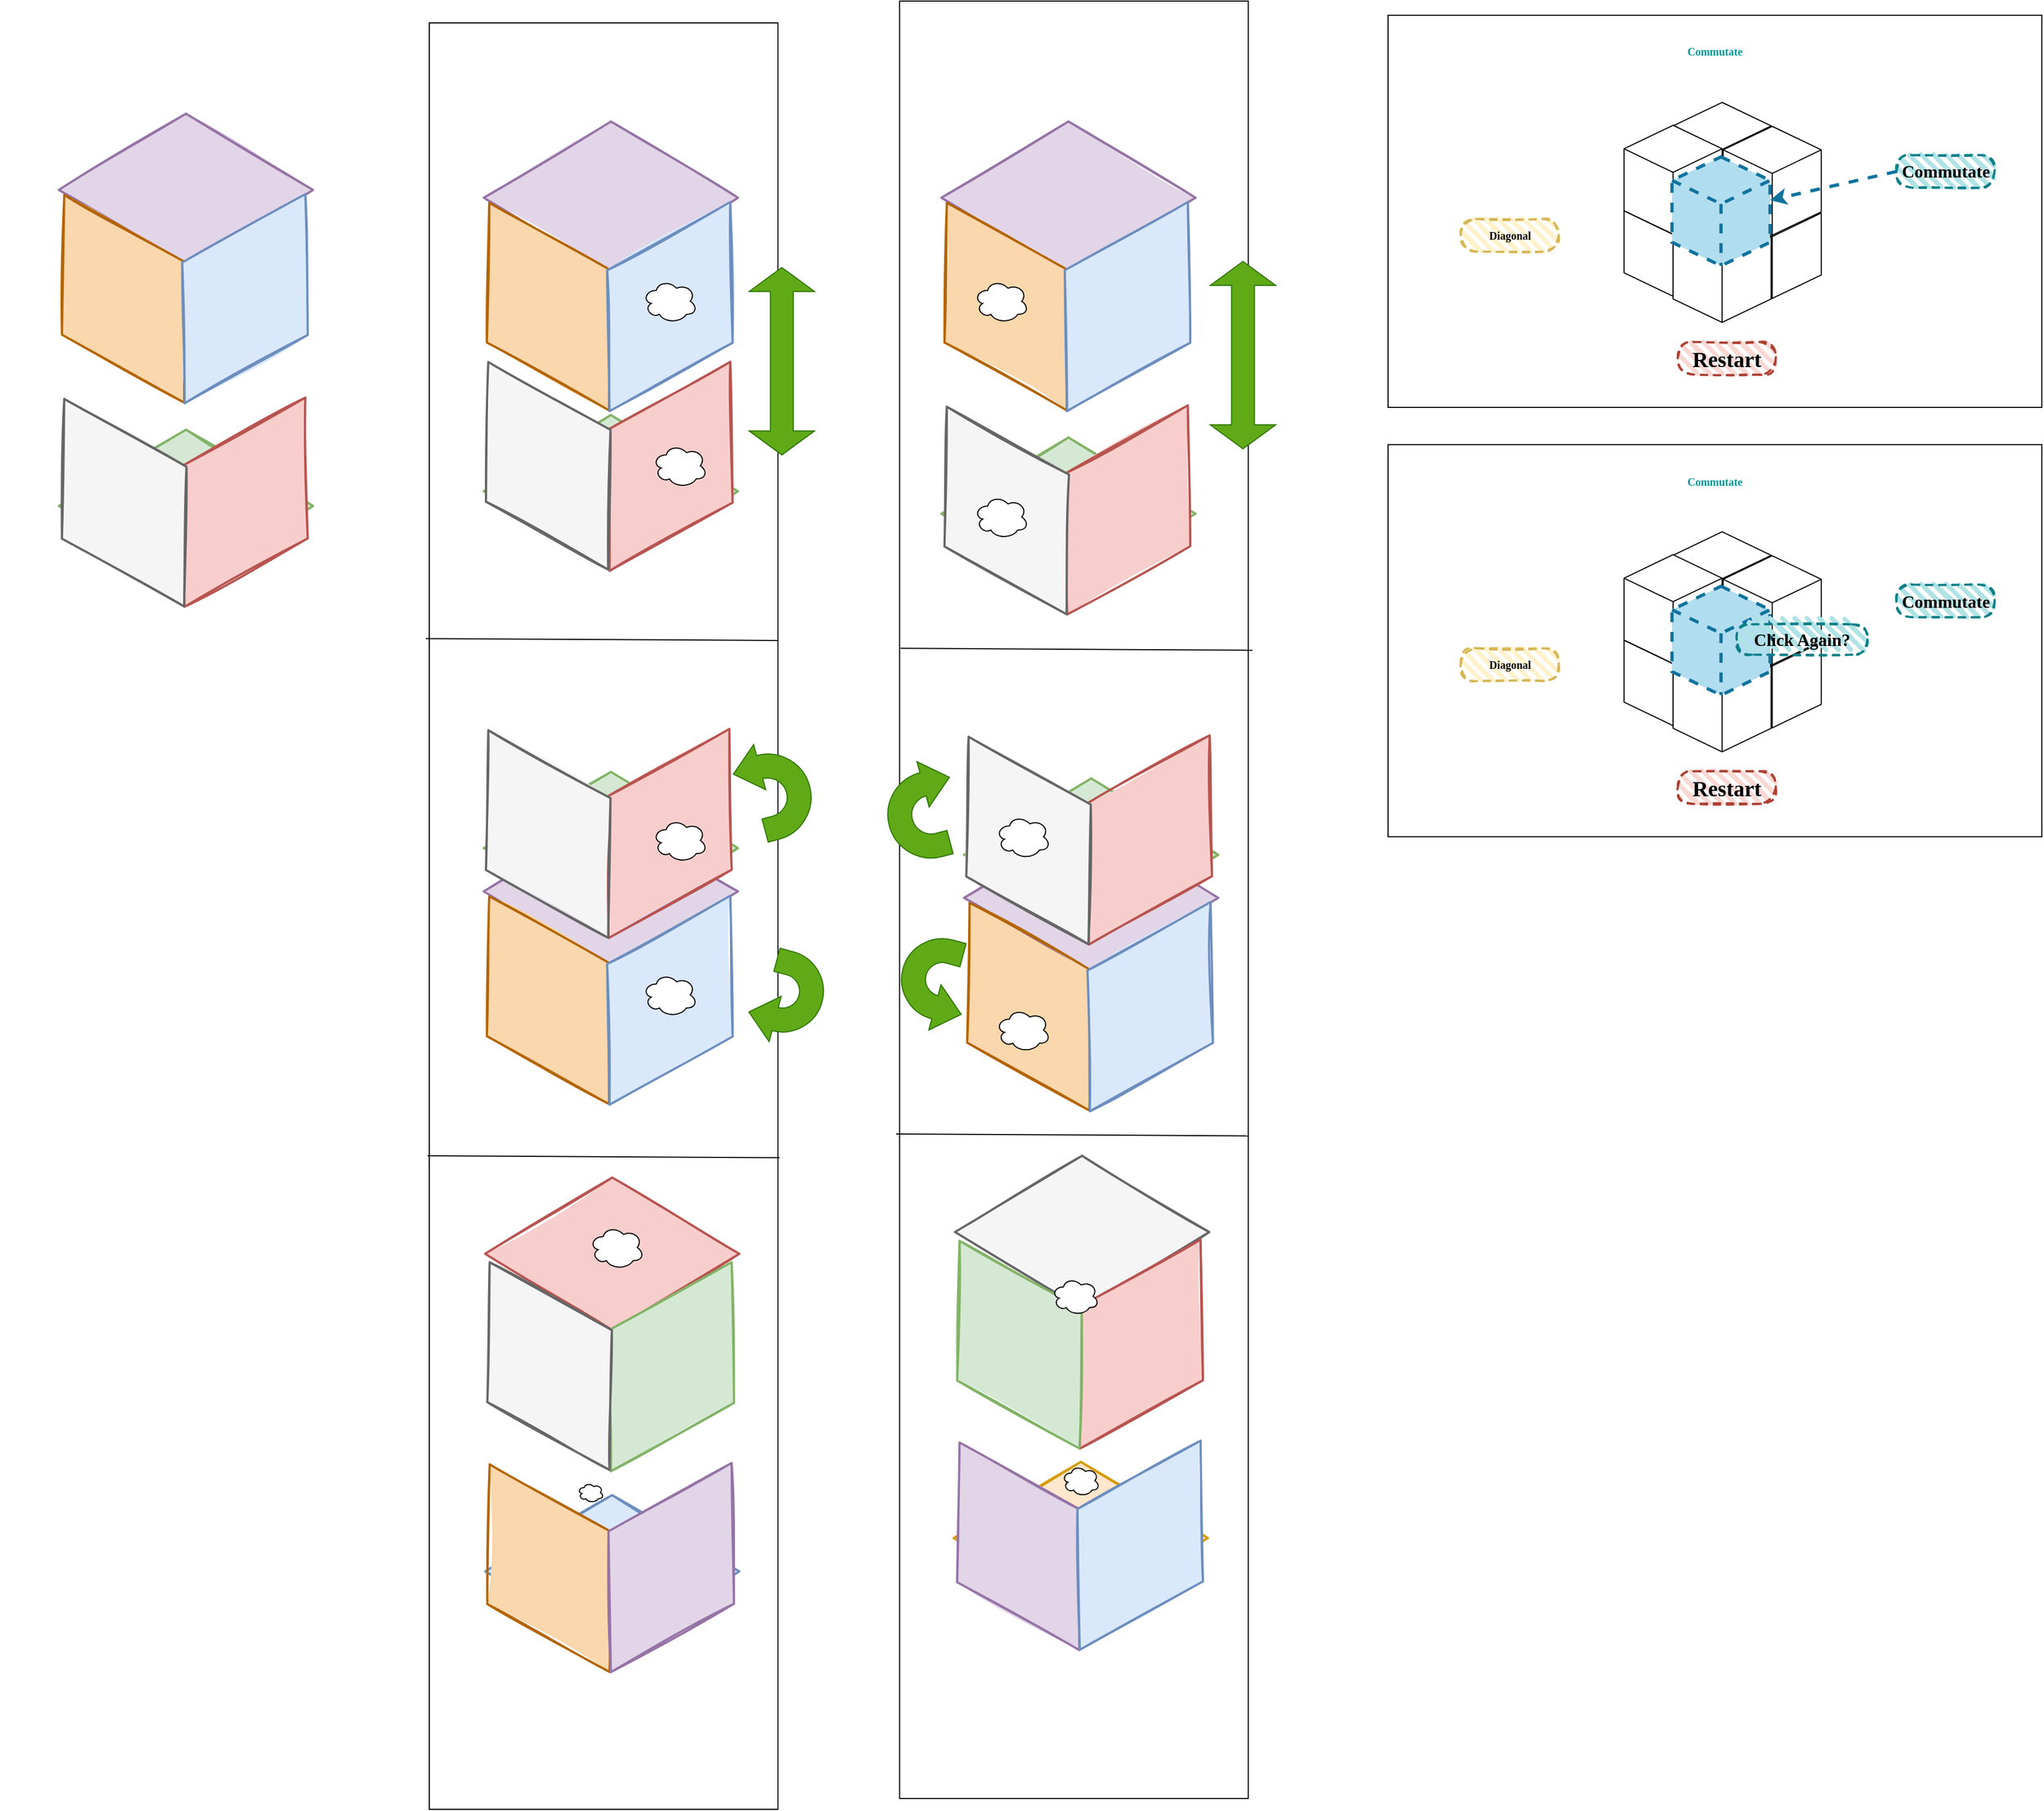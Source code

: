 <mxfile version="21.6.8" type="github">
  <diagram name="第 1 页" id="_g9lXYm47fpT5J8KI27-">
    <mxGraphModel dx="574" dy="1970" grid="1" gridSize="10" guides="1" tooltips="1" connect="1" arrows="1" fold="1" page="1" pageScale="1" pageWidth="827" pageHeight="1169" math="0" shadow="0">
      <root>
        <mxCell id="0" />
        <mxCell id="1" parent="0" />
        <mxCell id="emS_NjglVz8rNLvYVVVI-162" value="" style="rounded=0;whiteSpace=wrap;html=1;" vertex="1" parent="1">
          <mxGeometry x="2181.67" y="-90" width="320" height="1650" as="geometry" />
        </mxCell>
        <mxCell id="emS_NjglVz8rNLvYVVVI-142" value="" style="rounded=0;whiteSpace=wrap;html=1;" vertex="1" parent="1">
          <mxGeometry x="1750" y="-70" width="320" height="1640" as="geometry" />
        </mxCell>
        <mxCell id="emS_NjglVz8rNLvYVVVI-1" value="" style="rounded=0;whiteSpace=wrap;html=1;" vertex="1" parent="1">
          <mxGeometry x="2630.0" y="-77" width="600" height="360" as="geometry" />
        </mxCell>
        <mxCell id="emS_NjglVz8rNLvYVVVI-2" value="" style="html=1;whiteSpace=wrap;shape=isoCube2;backgroundOutline=1;isoAngle=15;" vertex="1" parent="1">
          <mxGeometry x="2846.57" y="81" width="90" height="100" as="geometry" />
        </mxCell>
        <mxCell id="emS_NjglVz8rNLvYVVVI-3" value="" style="html=1;whiteSpace=wrap;shape=isoCube2;backgroundOutline=1;isoAngle=15;" vertex="1" parent="1">
          <mxGeometry x="2937.57" y="83" width="90" height="100" as="geometry" />
        </mxCell>
        <mxCell id="emS_NjglVz8rNLvYVVVI-4" value="" style="html=1;whiteSpace=wrap;shape=isoCube2;backgroundOutline=1;isoAngle=15;" vertex="1" parent="1">
          <mxGeometry x="2891.57" y="105" width="90" height="100" as="geometry" />
        </mxCell>
        <mxCell id="emS_NjglVz8rNLvYVVVI-5" value="" style="html=1;whiteSpace=wrap;shape=isoCube2;backgroundOutline=1;isoAngle=15;" vertex="1" parent="1">
          <mxGeometry x="2891.57" y="3" width="90" height="100" as="geometry" />
        </mxCell>
        <mxCell id="emS_NjglVz8rNLvYVVVI-6" value="" style="html=1;whiteSpace=wrap;shape=isoCube2;backgroundOutline=1;isoAngle=15;" vertex="1" parent="1">
          <mxGeometry x="2846.57" y="24" width="90" height="100" as="geometry" />
        </mxCell>
        <mxCell id="emS_NjglVz8rNLvYVVVI-7" value="" style="html=1;whiteSpace=wrap;shape=isoCube2;backgroundOutline=1;isoAngle=15;" vertex="1" parent="1">
          <mxGeometry x="2937.57" y="25" width="90" height="100" as="geometry" />
        </mxCell>
        <mxCell id="emS_NjglVz8rNLvYVVVI-8" value="" style="html=1;whiteSpace=wrap;shape=isoCube2;backgroundOutline=1;isoAngle=15;strokeColor=#10739e;fillColor=#b1ddf0;strokeWidth=3;dashed=1;" vertex="1" parent="1">
          <mxGeometry x="2890.57" y="53" width="90" height="100" as="geometry" />
        </mxCell>
        <mxCell id="emS_NjglVz8rNLvYVVVI-9" value="&lt;font size=&quot;1&quot; face=&quot;Comic Sans MS&quot;&gt;&lt;b style=&quot;font-size: 16px;&quot;&gt;Commutate&lt;/b&gt;&lt;/font&gt;" style="html=1;whiteSpace=wrap;shape=label;backgroundOutline=1;isoAngle=15;rounded=1;strokeWidth=2;fillWeight=4;hachureGap=8;hachureAngle=45;fillColor=#b0e3e6;sketch=1;arcSize=50;strokeColor=#0e8088;dashed=1;" vertex="1" parent="1">
          <mxGeometry x="3096.57" y="51.44" width="90" height="30" as="geometry" />
        </mxCell>
        <mxCell id="emS_NjglVz8rNLvYVVVI-11" value="&lt;font color=&quot;#009999&quot; size=&quot;1&quot; face=&quot;Comic Sans MS&quot;&gt;&lt;b style=&quot;&quot;&gt;Commutate&lt;br&gt;&lt;/b&gt;&lt;/font&gt;" style="html=1;whiteSpace=wrap;shape=label;backgroundOutline=1;isoAngle=15;rounded=1;strokeWidth=2;fillWeight=4;hachureGap=8;hachureAngle=45;fillColor=none;sketch=1;arcSize=50;strokeColor=none;" vertex="1" parent="1">
          <mxGeometry x="2850" y="-58.56" width="160" height="30" as="geometry" />
        </mxCell>
        <mxCell id="emS_NjglVz8rNLvYVVVI-12" value="" style="endArrow=classic;html=1;rounded=1;exitX=0;exitY=0.5;exitDx=0;exitDy=0;strokeWidth=3;dashed=1;strokeColor=#10739E;" edge="1" parent="1" source="emS_NjglVz8rNLvYVVVI-9" target="emS_NjglVz8rNLvYVVVI-8">
          <mxGeometry width="50" height="50" relative="1" as="geometry">
            <mxPoint x="3066.57" y="224.44" as="sourcePoint" />
            <mxPoint x="3116.57" y="174.44" as="targetPoint" />
            <Array as="points" />
          </mxGeometry>
        </mxCell>
        <mxCell id="emS_NjglVz8rNLvYVVVI-28" value="&lt;font size=&quot;1&quot; style=&quot;&quot; face=&quot;Comic Sans MS&quot;&gt;&lt;b style=&quot;&quot;&gt;Diagonal&lt;/b&gt;&lt;/font&gt;" style="html=1;whiteSpace=wrap;shape=label;backgroundOutline=1;isoAngle=15;rounded=1;strokeWidth=2;fillWeight=4;hachureGap=8;hachureAngle=45;fillColor=#fff2cc;sketch=1;arcSize=50;strokeColor=#d6b656;dashed=1;" vertex="1" parent="1">
          <mxGeometry x="2696.57" y="110.0" width="90" height="30" as="geometry" />
        </mxCell>
        <mxCell id="emS_NjglVz8rNLvYVVVI-42" value="&lt;font face=&quot;Comic Sans MS&quot; style=&quot;font-size: 20px;&quot;&gt;&lt;b&gt;Restart&lt;/b&gt;&lt;/font&gt;" style="html=1;whiteSpace=wrap;shape=label;backgroundOutline=1;isoAngle=15;rounded=1;strokeWidth=2;fillWeight=4;hachureGap=8;hachureAngle=45;fillColor=#fad9d5;sketch=1;arcSize=50;strokeColor=#ae4132;dashed=1;" vertex="1" parent="1">
          <mxGeometry x="2895.81" y="222.88" width="90" height="30" as="geometry" />
        </mxCell>
        <mxCell id="emS_NjglVz8rNLvYVVVI-72" value="" style="html=1;whiteSpace=wrap;aspect=fixed;shape=rhombus;perimeter=rhombusPerimeter;strokeWidth=2;fillWeight=-1;hachureGap=8;fillStyle=solid;fillColor=#e1d5e7;sketch=1;strokeColor=#9673a6;" vertex="1" parent="1">
          <mxGeometry x="1410" y="13.39" width="233.33" height="140" as="geometry" />
        </mxCell>
        <mxCell id="emS_NjglVz8rNLvYVVVI-73" value="" style="html=1;whiteSpace=wrap;aspect=fixed;shape=rhombus;rotation=-120;fillColor=#fad7ac;strokeColor=#b46504;perimeter=rhombusPerimeter;strokeWidth=2;fillWeight=-1;hachureGap=8;fillStyle=solid;sketch=1;" vertex="1" parent="1">
          <mxGeometry x="1360" y="117.28" width="220" height="132" as="geometry" />
        </mxCell>
        <mxCell id="emS_NjglVz8rNLvYVVVI-74" value="" style="html=1;whiteSpace=wrap;aspect=fixed;shape=rhombus;rotation=120;fillColor=#dae8fc;strokeColor=#6c8ebf;perimeter=rhombusPerimeter;strokeWidth=2;fillWeight=-1;hachureGap=8;fillStyle=solid;sketch=1;" vertex="1" parent="1">
          <mxGeometry x="1470" y="116.78" width="221.67" height="133" as="geometry" />
        </mxCell>
        <mxCell id="emS_NjglVz8rNLvYVVVI-93" value="" style="html=1;whiteSpace=wrap;aspect=fixed;shape=rhombus;perimeter=rhombusPerimeter;strokeWidth=2;fillWeight=-1;hachureGap=8;fillStyle=solid;fillColor=#d5e8d4;sketch=1;strokeColor=#82b366;" vertex="1" parent="1">
          <mxGeometry x="1410" y="303.46" width="233.33" height="140" as="geometry" />
        </mxCell>
        <mxCell id="emS_NjglVz8rNLvYVVVI-81" value="" style="html=1;whiteSpace=wrap;aspect=fixed;shape=rhombus;rotation=120;fillColor=#f8cecc;strokeColor=#b85450;perimeter=rhombusPerimeter;strokeWidth=2;fillWeight=-1;hachureGap=8;fillStyle=solid;sketch=1;" vertex="1" parent="1">
          <mxGeometry x="1470" y="303.46" width="221.67" height="133" as="geometry" />
        </mxCell>
        <mxCell id="emS_NjglVz8rNLvYVVVI-80" value="" style="html=1;whiteSpace=wrap;aspect=fixed;shape=rhombus;rotation=-120;fillColor=#f5f5f5;strokeColor=#666666;perimeter=rhombusPerimeter;strokeWidth=2;fillWeight=-1;hachureGap=8;fillStyle=solid;sketch=1;fontColor=#333333;" vertex="1" parent="1">
          <mxGeometry x="1360" y="304.46" width="220" height="132" as="geometry" />
        </mxCell>
        <mxCell id="emS_NjglVz8rNLvYVVVI-98" value="" style="html=1;whiteSpace=wrap;aspect=fixed;shape=rhombus;perimeter=rhombusPerimeter;strokeWidth=2;fillWeight=-1;hachureGap=8;fillStyle=solid;fillColor=#e1d5e7;sketch=1;strokeColor=#9673a6;" vertex="1" parent="1">
          <mxGeometry x="1800" y="20.54" width="233.33" height="140" as="geometry" />
        </mxCell>
        <mxCell id="emS_NjglVz8rNLvYVVVI-99" value="" style="html=1;whiteSpace=wrap;aspect=fixed;shape=rhombus;rotation=-120;fillColor=#fad7ac;strokeColor=#b46504;perimeter=rhombusPerimeter;strokeWidth=2;fillWeight=-1;hachureGap=8;fillStyle=solid;sketch=1;" vertex="1" parent="1">
          <mxGeometry x="1750" y="124.43" width="220" height="132" as="geometry" />
        </mxCell>
        <mxCell id="emS_NjglVz8rNLvYVVVI-100" value="" style="html=1;whiteSpace=wrap;aspect=fixed;shape=rhombus;rotation=120;fillColor=#dae8fc;strokeColor=#6c8ebf;perimeter=rhombusPerimeter;strokeWidth=2;fillWeight=-1;hachureGap=8;fillStyle=solid;sketch=1;" vertex="1" parent="1">
          <mxGeometry x="1860" y="123.93" width="221.67" height="133" as="geometry" />
        </mxCell>
        <mxCell id="emS_NjglVz8rNLvYVVVI-101" value="" style="html=1;whiteSpace=wrap;aspect=fixed;shape=rhombus;perimeter=rhombusPerimeter;strokeWidth=2;fillWeight=-1;hachureGap=8;fillStyle=solid;fillColor=#d5e8d4;sketch=1;strokeColor=#82b366;" vertex="1" parent="1">
          <mxGeometry x="1800" y="290.0" width="233.33" height="140" as="geometry" />
        </mxCell>
        <mxCell id="emS_NjglVz8rNLvYVVVI-102" value="" style="html=1;whiteSpace=wrap;aspect=fixed;shape=rhombus;rotation=120;fillColor=#f8cecc;strokeColor=#b85450;perimeter=rhombusPerimeter;strokeWidth=2;fillWeight=-1;hachureGap=8;fillStyle=solid;sketch=1;" vertex="1" parent="1">
          <mxGeometry x="1860.01" y="270.58" width="221.67" height="133" as="geometry" />
        </mxCell>
        <mxCell id="emS_NjglVz8rNLvYVVVI-103" value="" style="html=1;whiteSpace=wrap;aspect=fixed;shape=rhombus;rotation=-120;fillColor=#f5f5f5;strokeColor=#666666;perimeter=rhombusPerimeter;strokeWidth=2;fillWeight=-1;hachureGap=8;fillStyle=solid;sketch=1;fontColor=#333333;" vertex="1" parent="1">
          <mxGeometry x="1749.17" y="270.58" width="220" height="132" as="geometry" />
        </mxCell>
        <mxCell id="emS_NjglVz8rNLvYVVVI-104" value="" style="ellipse;shape=cloud;whiteSpace=wrap;html=1;" vertex="1" parent="1">
          <mxGeometry x="1945.84" y="165.58" width="50" height="40" as="geometry" />
        </mxCell>
        <mxCell id="emS_NjglVz8rNLvYVVVI-105" value="" style="ellipse;shape=cloud;whiteSpace=wrap;html=1;" vertex="1" parent="1">
          <mxGeometry x="1955.01" y="316.58" width="50" height="40" as="geometry" />
        </mxCell>
        <mxCell id="emS_NjglVz8rNLvYVVVI-120" value="" style="html=1;whiteSpace=wrap;aspect=fixed;shape=rhombus;perimeter=rhombusPerimeter;strokeWidth=2;fillWeight=-1;hachureGap=8;fillStyle=solid;fillColor=#e1d5e7;sketch=1;strokeColor=#9673a6;" vertex="1" parent="1">
          <mxGeometry x="2220" y="20.54" width="233.33" height="140" as="geometry" />
        </mxCell>
        <mxCell id="emS_NjglVz8rNLvYVVVI-121" value="" style="html=1;whiteSpace=wrap;aspect=fixed;shape=rhombus;rotation=-120;fillColor=#fad7ac;strokeColor=#b46504;perimeter=rhombusPerimeter;strokeWidth=2;fillWeight=-1;hachureGap=8;fillStyle=solid;sketch=1;" vertex="1" parent="1">
          <mxGeometry x="2170" y="124.43" width="220" height="132" as="geometry" />
        </mxCell>
        <mxCell id="emS_NjglVz8rNLvYVVVI-122" value="" style="html=1;whiteSpace=wrap;aspect=fixed;shape=rhombus;rotation=120;fillColor=#dae8fc;strokeColor=#6c8ebf;perimeter=rhombusPerimeter;strokeWidth=2;fillWeight=-1;hachureGap=8;fillStyle=solid;sketch=1;" vertex="1" parent="1">
          <mxGeometry x="2280" y="123.93" width="221.67" height="133" as="geometry" />
        </mxCell>
        <mxCell id="emS_NjglVz8rNLvYVVVI-123" value="" style="html=1;whiteSpace=wrap;aspect=fixed;shape=rhombus;perimeter=rhombusPerimeter;strokeWidth=2;fillWeight=-1;hachureGap=8;fillStyle=solid;fillColor=#d5e8d4;sketch=1;strokeColor=#82b366;" vertex="1" parent="1">
          <mxGeometry x="2220" y="310.61" width="233.33" height="140" as="geometry" />
        </mxCell>
        <mxCell id="emS_NjglVz8rNLvYVVVI-124" value="" style="html=1;whiteSpace=wrap;aspect=fixed;shape=rhombus;rotation=120;fillColor=#f8cecc;strokeColor=#b85450;perimeter=rhombusPerimeter;strokeWidth=2;fillWeight=-1;hachureGap=8;fillStyle=solid;sketch=1;" vertex="1" parent="1">
          <mxGeometry x="2280" y="310.61" width="221.67" height="133" as="geometry" />
        </mxCell>
        <mxCell id="emS_NjglVz8rNLvYVVVI-125" value="" style="html=1;whiteSpace=wrap;aspect=fixed;shape=rhombus;rotation=-120;fillColor=#f5f5f5;strokeColor=#666666;perimeter=rhombusPerimeter;strokeWidth=2;fillWeight=-1;hachureGap=8;fillStyle=solid;sketch=1;fontColor=#333333;" vertex="1" parent="1">
          <mxGeometry x="2170" y="311.61" width="220" height="132" as="geometry" />
        </mxCell>
        <mxCell id="emS_NjglVz8rNLvYVVVI-126" value="" style="ellipse;shape=cloud;whiteSpace=wrap;html=1;" vertex="1" parent="1">
          <mxGeometry x="2250" y="165.58" width="50" height="40" as="geometry" />
        </mxCell>
        <mxCell id="emS_NjglVz8rNLvYVVVI-127" value="" style="ellipse;shape=cloud;whiteSpace=wrap;html=1;" vertex="1" parent="1">
          <mxGeometry x="2250" y="363.58" width="50" height="40" as="geometry" />
        </mxCell>
        <mxCell id="emS_NjglVz8rNLvYVVVI-134" value="" style="html=1;whiteSpace=wrap;aspect=fixed;shape=rhombus;perimeter=rhombusPerimeter;strokeWidth=2;fillWeight=-1;hachureGap=8;fillStyle=solid;fillColor=#e1d5e7;sketch=1;strokeColor=#9673a6;" vertex="1" parent="1">
          <mxGeometry x="1800" y="657.3" width="233.33" height="140" as="geometry" />
        </mxCell>
        <mxCell id="emS_NjglVz8rNLvYVVVI-135" value="" style="html=1;whiteSpace=wrap;aspect=fixed;shape=rhombus;rotation=-120;fillColor=#fad7ac;strokeColor=#b46504;perimeter=rhombusPerimeter;strokeWidth=2;fillWeight=-1;hachureGap=8;fillStyle=solid;sketch=1;" vertex="1" parent="1">
          <mxGeometry x="1750" y="761.19" width="220" height="132" as="geometry" />
        </mxCell>
        <mxCell id="emS_NjglVz8rNLvYVVVI-136" value="" style="html=1;whiteSpace=wrap;aspect=fixed;shape=rhombus;rotation=120;fillColor=#dae8fc;strokeColor=#6c8ebf;perimeter=rhombusPerimeter;strokeWidth=2;fillWeight=-1;hachureGap=8;fillStyle=solid;sketch=1;" vertex="1" parent="1">
          <mxGeometry x="1860" y="760.69" width="221.67" height="133" as="geometry" />
        </mxCell>
        <mxCell id="emS_NjglVz8rNLvYVVVI-137" value="" style="html=1;whiteSpace=wrap;aspect=fixed;shape=rhombus;perimeter=rhombusPerimeter;strokeWidth=2;fillWeight=-1;hachureGap=8;fillStyle=solid;fillColor=#d5e8d4;sketch=1;strokeColor=#82b366;" vertex="1" parent="1">
          <mxGeometry x="1800" y="617.66" width="233.33" height="140" as="geometry" />
        </mxCell>
        <mxCell id="emS_NjglVz8rNLvYVVVI-138" value="" style="html=1;whiteSpace=wrap;aspect=fixed;shape=rhombus;rotation=120;fillColor=#f8cecc;strokeColor=#b85450;perimeter=rhombusPerimeter;strokeWidth=2;fillWeight=-1;hachureGap=8;fillStyle=solid;sketch=1;" vertex="1" parent="1">
          <mxGeometry x="1859.17" y="607.62" width="221.67" height="133" as="geometry" />
        </mxCell>
        <mxCell id="emS_NjglVz8rNLvYVVVI-139" value="" style="html=1;whiteSpace=wrap;aspect=fixed;shape=rhombus;rotation=-120;fillColor=#f5f5f5;strokeColor=#666666;perimeter=rhombusPerimeter;strokeWidth=2;fillWeight=-1;hachureGap=8;fillStyle=solid;sketch=1;fontColor=#333333;" vertex="1" parent="1">
          <mxGeometry x="1749.17" y="608.62" width="220" height="132" as="geometry" />
        </mxCell>
        <mxCell id="emS_NjglVz8rNLvYVVVI-140" value="" style="ellipse;shape=cloud;whiteSpace=wrap;html=1;" vertex="1" parent="1">
          <mxGeometry x="1945.84" y="802.34" width="50" height="40" as="geometry" />
        </mxCell>
        <mxCell id="emS_NjglVz8rNLvYVVVI-141" value="" style="ellipse;shape=cloud;whiteSpace=wrap;html=1;" vertex="1" parent="1">
          <mxGeometry x="1955.01" y="660.59" width="50" height="40" as="geometry" />
        </mxCell>
        <mxCell id="emS_NjglVz8rNLvYVVVI-147" value="" style="html=1;whiteSpace=wrap;aspect=fixed;shape=rhombus;perimeter=rhombusPerimeter;strokeWidth=2;fillWeight=-1;hachureGap=8;fillStyle=solid;fillColor=#dae8fc;sketch=1;strokeColor=#6c8ebf;" vertex="1" parent="1">
          <mxGeometry x="1801.24" y="1281.55" width="233.33" height="140" as="geometry" />
        </mxCell>
        <mxCell id="emS_NjglVz8rNLvYVVVI-148" value="" style="html=1;whiteSpace=wrap;aspect=fixed;shape=rhombus;rotation=-120;fillColor=#fad7ac;strokeColor=#b46504;perimeter=rhombusPerimeter;strokeWidth=2;fillWeight=-1;hachureGap=8;fillStyle=solid;sketch=1;" vertex="1" parent="1">
          <mxGeometry x="1750.41" y="1282.55" width="220" height="132" as="geometry" />
        </mxCell>
        <mxCell id="emS_NjglVz8rNLvYVVVI-149" value="" style="html=1;whiteSpace=wrap;aspect=fixed;shape=rhombus;rotation=120;fillColor=#e1d5e7;strokeColor=#9673a6;perimeter=rhombusPerimeter;strokeWidth=2;fillWeight=-1;hachureGap=8;fillStyle=solid;sketch=1;" vertex="1" parent="1">
          <mxGeometry x="1861.24" y="1281.55" width="221.67" height="133" as="geometry" />
        </mxCell>
        <mxCell id="emS_NjglVz8rNLvYVVVI-150" value="" style="html=1;whiteSpace=wrap;aspect=fixed;shape=rhombus;perimeter=rhombusPerimeter;strokeWidth=2;fillWeight=-1;hachureGap=8;fillStyle=solid;fillColor=#f8cecc;sketch=1;strokeColor=#b85450;" vertex="1" parent="1">
          <mxGeometry x="1801.24" y="990" width="233.33" height="140" as="geometry" />
        </mxCell>
        <mxCell id="emS_NjglVz8rNLvYVVVI-151" value="" style="html=1;whiteSpace=wrap;aspect=fixed;shape=rhombus;rotation=120;fillColor=#d5e8d4;strokeColor=#82b366;perimeter=rhombusPerimeter;strokeWidth=2;fillWeight=-1;hachureGap=8;fillStyle=solid;sketch=1;" vertex="1" parent="1">
          <mxGeometry x="1861.24" y="1097.09" width="221.67" height="133" as="geometry" />
        </mxCell>
        <mxCell id="emS_NjglVz8rNLvYVVVI-152" value="" style="html=1;whiteSpace=wrap;aspect=fixed;shape=rhombus;rotation=-120;fillColor=#f5f5f5;strokeColor=#666666;perimeter=rhombusPerimeter;strokeWidth=2;fillWeight=-1;hachureGap=8;fillStyle=solid;sketch=1;fontColor=#333333;" vertex="1" parent="1">
          <mxGeometry x="1750.41" y="1097.09" width="220" height="132" as="geometry" />
        </mxCell>
        <mxCell id="emS_NjglVz8rNLvYVVVI-153" value="" style="ellipse;shape=cloud;whiteSpace=wrap;html=1;" vertex="1" parent="1">
          <mxGeometry x="1886.24" y="1270" width="23.76" height="18.45" as="geometry" />
        </mxCell>
        <mxCell id="emS_NjglVz8rNLvYVVVI-154" value="" style="ellipse;shape=cloud;whiteSpace=wrap;html=1;" vertex="1" parent="1">
          <mxGeometry x="1897.08" y="1034.21" width="50" height="40" as="geometry" />
        </mxCell>
        <mxCell id="emS_NjglVz8rNLvYVVVI-156" value="" style="html=1;shadow=0;dashed=0;align=center;verticalAlign=middle;shape=mxgraph.arrows2.uTurnArrow;dy=11;arrowHead=43;dx2=25;rotation=-165;fillColor=#60a917;fontColor=#ffffff;strokeColor=#2D7600;" vertex="1" parent="1">
          <mxGeometry x="2060" y="784.47" width="50" height="85.44" as="geometry" />
        </mxCell>
        <mxCell id="emS_NjglVz8rNLvYVVVI-157" value="" style="html=1;shadow=0;dashed=0;align=center;verticalAlign=middle;shape=mxgraph.arrows2.uTurnArrow;dy=11;arrowHead=43;dx2=25;rotation=-15;flipH=1;fillColor=#60a917;fontColor=#ffffff;strokeColor=#2D7600;" vertex="1" parent="1">
          <mxGeometry x="2048.59" y="587.12" width="50" height="90.04" as="geometry" />
        </mxCell>
        <mxCell id="emS_NjglVz8rNLvYVVVI-161" value="" style="html=1;shadow=0;dashed=0;align=center;verticalAlign=middle;shape=mxgraph.arrows2.twoWayArrow;dy=0.65;dx=22;rotation=-90;fillColor=#60a917;fontColor=#ffffff;strokeColor=#2D7600;" vertex="1" parent="1">
          <mxGeometry x="1987.59" y="210.58" width="172" height="60" as="geometry" />
        </mxCell>
        <mxCell id="emS_NjglVz8rNLvYVVVI-163" value="" style="html=1;whiteSpace=wrap;aspect=fixed;shape=rhombus;perimeter=rhombusPerimeter;strokeWidth=2;fillWeight=-1;hachureGap=8;fillStyle=solid;fillColor=#e1d5e7;sketch=1;strokeColor=#9673a6;" vertex="1" parent="1">
          <mxGeometry x="2240.83" y="663.28" width="233.33" height="140" as="geometry" />
        </mxCell>
        <mxCell id="emS_NjglVz8rNLvYVVVI-164" value="" style="html=1;whiteSpace=wrap;aspect=fixed;shape=rhombus;rotation=-120;fillColor=#fad7ac;strokeColor=#b46504;perimeter=rhombusPerimeter;strokeWidth=2;fillWeight=-1;hachureGap=8;fillStyle=solid;sketch=1;" vertex="1" parent="1">
          <mxGeometry x="2190.83" y="767.17" width="220" height="132" as="geometry" />
        </mxCell>
        <mxCell id="emS_NjglVz8rNLvYVVVI-165" value="" style="html=1;whiteSpace=wrap;aspect=fixed;shape=rhombus;rotation=120;fillColor=#dae8fc;strokeColor=#6c8ebf;perimeter=rhombusPerimeter;strokeWidth=2;fillWeight=-1;hachureGap=8;fillStyle=solid;sketch=1;" vertex="1" parent="1">
          <mxGeometry x="2300.83" y="766.67" width="221.67" height="133" as="geometry" />
        </mxCell>
        <mxCell id="emS_NjglVz8rNLvYVVVI-166" value="" style="html=1;whiteSpace=wrap;aspect=fixed;shape=rhombus;perimeter=rhombusPerimeter;strokeWidth=2;fillWeight=-1;hachureGap=8;fillStyle=solid;fillColor=#d5e8d4;sketch=1;strokeColor=#82b366;" vertex="1" parent="1">
          <mxGeometry x="2240.83" y="623.64" width="233.33" height="140" as="geometry" />
        </mxCell>
        <mxCell id="emS_NjglVz8rNLvYVVVI-167" value="" style="html=1;whiteSpace=wrap;aspect=fixed;shape=rhombus;rotation=120;fillColor=#f8cecc;strokeColor=#b85450;perimeter=rhombusPerimeter;strokeWidth=2;fillWeight=-1;hachureGap=8;fillStyle=solid;sketch=1;" vertex="1" parent="1">
          <mxGeometry x="2300" y="613.6" width="221.67" height="133" as="geometry" />
        </mxCell>
        <mxCell id="emS_NjglVz8rNLvYVVVI-168" value="" style="html=1;whiteSpace=wrap;aspect=fixed;shape=rhombus;rotation=-120;fillColor=#f5f5f5;strokeColor=#666666;perimeter=rhombusPerimeter;strokeWidth=2;fillWeight=-1;hachureGap=8;fillStyle=solid;sketch=1;fontColor=#333333;" vertex="1" parent="1">
          <mxGeometry x="2190" y="614.6" width="220" height="132" as="geometry" />
        </mxCell>
        <mxCell id="emS_NjglVz8rNLvYVVVI-169" value="" style="ellipse;shape=cloud;whiteSpace=wrap;html=1;" vertex="1" parent="1">
          <mxGeometry x="2270" y="657.3" width="50" height="40" as="geometry" />
        </mxCell>
        <mxCell id="emS_NjglVz8rNLvYVVVI-170" value="" style="ellipse;shape=cloud;whiteSpace=wrap;html=1;" vertex="1" parent="1">
          <mxGeometry x="2270" y="834.66" width="50" height="40" as="geometry" />
        </mxCell>
        <mxCell id="emS_NjglVz8rNLvYVVVI-171" value="" style="html=1;shadow=0;dashed=0;align=center;verticalAlign=middle;shape=mxgraph.arrows2.uTurnArrow;dy=11;arrowHead=43;dx2=25;rotation=-15;flipH=0;fillColor=#60a917;fontColor=#ffffff;strokeColor=#2D7600;" vertex="1" parent="1">
          <mxGeometry x="2170" y="610.55" width="50" height="90.04" as="geometry" />
        </mxCell>
        <mxCell id="emS_NjglVz8rNLvYVVVI-172" value="" style="html=1;shadow=0;dashed=0;align=center;verticalAlign=middle;shape=mxgraph.arrows2.uTurnArrow;dy=11;arrowHead=43;dx2=25;rotation=-165;fillColor=#60a917;fontColor=#ffffff;strokeColor=#2D7600;flipH=1;" vertex="1" parent="1">
          <mxGeometry x="2182.5" y="767.28" width="50" height="85.44" as="geometry" />
        </mxCell>
        <mxCell id="emS_NjglVz8rNLvYVVVI-173" value="" style="html=1;whiteSpace=wrap;aspect=fixed;shape=rhombus;perimeter=rhombusPerimeter;strokeWidth=2;fillWeight=-1;hachureGap=8;fillStyle=solid;fillColor=#ffe6cc;sketch=1;strokeColor=#d79b00;" vertex="1" parent="1">
          <mxGeometry x="2231.26" y="1251" width="233.33" height="140" as="geometry" />
        </mxCell>
        <mxCell id="emS_NjglVz8rNLvYVVVI-174" value="" style="html=1;whiteSpace=wrap;aspect=fixed;shape=rhombus;rotation=-120;fillColor=#e1d5e7;strokeColor=#9673a6;perimeter=rhombusPerimeter;strokeWidth=2;fillWeight=-1;hachureGap=8;fillStyle=solid;sketch=1;" vertex="1" parent="1">
          <mxGeometry x="2181.67" y="1262.55" width="220" height="132" as="geometry" />
        </mxCell>
        <mxCell id="emS_NjglVz8rNLvYVVVI-175" value="" style="html=1;whiteSpace=wrap;aspect=fixed;shape=rhombus;rotation=120;fillColor=#dae8fc;strokeColor=#6c8ebf;perimeter=rhombusPerimeter;strokeWidth=2;fillWeight=-1;hachureGap=8;fillStyle=solid;sketch=1;" vertex="1" parent="1">
          <mxGeometry x="2291.67" y="1261.0" width="221.67" height="133" as="geometry" />
        </mxCell>
        <mxCell id="emS_NjglVz8rNLvYVVVI-176" value="" style="html=1;whiteSpace=wrap;aspect=fixed;shape=rhombus;perimeter=rhombusPerimeter;strokeWidth=2;fillWeight=-1;hachureGap=8;fillStyle=solid;sketch=1;fillColor=#f5f5f5;fontColor=#333333;strokeColor=#666666;" vertex="1" parent="1">
          <mxGeometry x="2232.5" y="970" width="233.33" height="140" as="geometry" />
        </mxCell>
        <mxCell id="emS_NjglVz8rNLvYVVVI-177" value="" style="html=1;whiteSpace=wrap;aspect=fixed;shape=rhombus;rotation=120;fillColor=#f8cecc;strokeColor=#b85450;perimeter=rhombusPerimeter;strokeWidth=2;fillWeight=-1;hachureGap=8;fillStyle=solid;sketch=1;" vertex="1" parent="1">
          <mxGeometry x="2291.67" y="1076.38" width="221.67" height="133" as="geometry" />
        </mxCell>
        <mxCell id="emS_NjglVz8rNLvYVVVI-178" value="" style="html=1;whiteSpace=wrap;aspect=fixed;shape=rhombus;rotation=-120;fillColor=#d5e8d4;strokeColor=#82b366;perimeter=rhombusPerimeter;strokeWidth=2;fillWeight=-1;hachureGap=8;fillStyle=solid;sketch=1;" vertex="1" parent="1">
          <mxGeometry x="2181.67" y="1077.38" width="220" height="132" as="geometry" />
        </mxCell>
        <mxCell id="emS_NjglVz8rNLvYVVVI-179" value="" style="ellipse;shape=cloud;whiteSpace=wrap;html=1;" vertex="1" parent="1">
          <mxGeometry x="2321.25" y="1081.69" width="43.33" height="34.62" as="geometry" />
        </mxCell>
        <mxCell id="emS_NjglVz8rNLvYVVVI-180" value="" style="ellipse;shape=cloud;whiteSpace=wrap;html=1;" vertex="1" parent="1">
          <mxGeometry x="2330.64" y="1254.1" width="34.58" height="28.45" as="geometry" />
        </mxCell>
        <mxCell id="emS_NjglVz8rNLvYVVVI-182" value="" style="html=1;shadow=0;dashed=0;align=center;verticalAlign=middle;shape=mxgraph.arrows2.twoWayArrow;dy=0.65;dx=22;rotation=-90;fillColor=#60a917;fontColor=#ffffff;strokeColor=#2D7600;" vertex="1" parent="1">
          <mxGeometry x="2410.83" y="205.0" width="172" height="60" as="geometry" />
        </mxCell>
        <mxCell id="emS_NjglVz8rNLvYVVVI-183" value="" style="rounded=0;whiteSpace=wrap;html=1;" vertex="1" parent="1">
          <mxGeometry x="2630.0" y="317.16" width="600" height="360" as="geometry" />
        </mxCell>
        <mxCell id="emS_NjglVz8rNLvYVVVI-184" value="" style="html=1;whiteSpace=wrap;shape=isoCube2;backgroundOutline=1;isoAngle=15;" vertex="1" parent="1">
          <mxGeometry x="2846.57" y="475.16" width="90" height="100" as="geometry" />
        </mxCell>
        <mxCell id="emS_NjglVz8rNLvYVVVI-185" value="" style="html=1;whiteSpace=wrap;shape=isoCube2;backgroundOutline=1;isoAngle=15;" vertex="1" parent="1">
          <mxGeometry x="2937.57" y="477.16" width="90" height="100" as="geometry" />
        </mxCell>
        <mxCell id="emS_NjglVz8rNLvYVVVI-186" value="" style="html=1;whiteSpace=wrap;shape=isoCube2;backgroundOutline=1;isoAngle=15;" vertex="1" parent="1">
          <mxGeometry x="2891.57" y="499.16" width="90" height="100" as="geometry" />
        </mxCell>
        <mxCell id="emS_NjglVz8rNLvYVVVI-187" value="" style="html=1;whiteSpace=wrap;shape=isoCube2;backgroundOutline=1;isoAngle=15;" vertex="1" parent="1">
          <mxGeometry x="2891.57" y="397.16" width="90" height="100" as="geometry" />
        </mxCell>
        <mxCell id="emS_NjglVz8rNLvYVVVI-188" value="" style="html=1;whiteSpace=wrap;shape=isoCube2;backgroundOutline=1;isoAngle=15;" vertex="1" parent="1">
          <mxGeometry x="2846.57" y="418.16" width="90" height="100" as="geometry" />
        </mxCell>
        <mxCell id="emS_NjglVz8rNLvYVVVI-189" value="" style="html=1;whiteSpace=wrap;shape=isoCube2;backgroundOutline=1;isoAngle=15;" vertex="1" parent="1">
          <mxGeometry x="2937.57" y="419.16" width="90" height="100" as="geometry" />
        </mxCell>
        <mxCell id="emS_NjglVz8rNLvYVVVI-190" value="" style="html=1;whiteSpace=wrap;shape=isoCube2;backgroundOutline=1;isoAngle=15;strokeColor=#10739e;fillColor=#b1ddf0;strokeWidth=3;dashed=1;" vertex="1" parent="1">
          <mxGeometry x="2890.57" y="447.16" width="90" height="100" as="geometry" />
        </mxCell>
        <mxCell id="emS_NjglVz8rNLvYVVVI-191" value="&lt;font size=&quot;1&quot; face=&quot;Comic Sans MS&quot;&gt;&lt;b style=&quot;font-size: 16px;&quot;&gt;Commutate&lt;/b&gt;&lt;/font&gt;" style="html=1;whiteSpace=wrap;shape=label;backgroundOutline=1;isoAngle=15;rounded=1;strokeWidth=2;fillWeight=4;hachureGap=8;hachureAngle=45;fillColor=#b0e3e6;sketch=1;arcSize=50;strokeColor=#0e8088;dashed=1;" vertex="1" parent="1">
          <mxGeometry x="3096.57" y="445.6" width="90" height="30" as="geometry" />
        </mxCell>
        <mxCell id="emS_NjglVz8rNLvYVVVI-192" value="&lt;font color=&quot;#009999&quot; size=&quot;1&quot; face=&quot;Comic Sans MS&quot;&gt;&lt;b style=&quot;&quot;&gt;Commutate&lt;br&gt;&lt;/b&gt;&lt;/font&gt;" style="html=1;whiteSpace=wrap;shape=label;backgroundOutline=1;isoAngle=15;rounded=1;strokeWidth=2;fillWeight=4;hachureGap=8;hachureAngle=45;fillColor=none;sketch=1;arcSize=50;strokeColor=none;" vertex="1" parent="1">
          <mxGeometry x="2850" y="335.6" width="160" height="30" as="geometry" />
        </mxCell>
        <mxCell id="emS_NjglVz8rNLvYVVVI-194" value="&lt;font size=&quot;1&quot; style=&quot;&quot; face=&quot;Comic Sans MS&quot;&gt;&lt;b style=&quot;&quot;&gt;Diagonal&lt;/b&gt;&lt;/font&gt;" style="html=1;whiteSpace=wrap;shape=label;backgroundOutline=1;isoAngle=15;rounded=1;strokeWidth=2;fillWeight=4;hachureGap=8;hachureAngle=45;fillColor=#fff2cc;sketch=1;arcSize=50;strokeColor=#d6b656;dashed=1;" vertex="1" parent="1">
          <mxGeometry x="2696.57" y="504.16" width="90" height="30" as="geometry" />
        </mxCell>
        <mxCell id="emS_NjglVz8rNLvYVVVI-195" value="&lt;font face=&quot;Comic Sans MS&quot; style=&quot;font-size: 20px;&quot;&gt;&lt;b&gt;Restart&lt;/b&gt;&lt;/font&gt;" style="html=1;whiteSpace=wrap;shape=label;backgroundOutline=1;isoAngle=15;rounded=1;strokeWidth=2;fillWeight=4;hachureGap=8;hachureAngle=45;fillColor=#fad9d5;sketch=1;arcSize=50;strokeColor=#ae4132;dashed=1;" vertex="1" parent="1">
          <mxGeometry x="2895.81" y="617.04" width="90" height="30" as="geometry" />
        </mxCell>
        <mxCell id="emS_NjglVz8rNLvYVVVI-196" value="&lt;font size=&quot;1&quot; face=&quot;Comic Sans MS&quot;&gt;&lt;b style=&quot;font-size: 16px;&quot;&gt;Click Again?&lt;/b&gt;&lt;/font&gt;" style="html=1;whiteSpace=wrap;shape=label;backgroundOutline=1;isoAngle=15;rounded=1;strokeWidth=2;fillWeight=4;hachureGap=8;hachureAngle=45;fillColor=#b0e3e6;sketch=1;arcSize=50;strokeColor=#0e8088;dashed=1;" vertex="1" parent="1">
          <mxGeometry x="2950" y="482.16" width="120" height="27.84" as="geometry" />
        </mxCell>
        <mxCell id="emS_NjglVz8rNLvYVVVI-197" value="" style="endArrow=none;html=1;rounded=0;exitX=-0.004;exitY=0.604;exitDx=0;exitDy=0;exitPerimeter=0;entryX=1.006;entryY=0.605;entryDx=0;entryDy=0;entryPerimeter=0;" edge="1" parent="1">
          <mxGeometry width="50" height="50" relative="1" as="geometry">
            <mxPoint x="1748.4" y="970" as="sourcePoint" />
            <mxPoint x="2071.6" y="971.76" as="targetPoint" />
          </mxGeometry>
        </mxCell>
        <mxCell id="emS_NjglVz8rNLvYVVVI-198" value="" style="endArrow=none;html=1;rounded=0;exitX=-0.004;exitY=0.604;exitDx=0;exitDy=0;exitPerimeter=0;entryX=1.006;entryY=0.605;entryDx=0;entryDy=0;entryPerimeter=0;" edge="1" parent="1">
          <mxGeometry width="50" height="50" relative="1" as="geometry">
            <mxPoint x="2178.47" y="950" as="sourcePoint" />
            <mxPoint x="2501.67" y="951.76" as="targetPoint" />
          </mxGeometry>
        </mxCell>
        <mxCell id="emS_NjglVz8rNLvYVVVI-199" value="" style="endArrow=none;html=1;rounded=0;exitX=-0.004;exitY=0.604;exitDx=0;exitDy=0;exitPerimeter=0;entryX=1.006;entryY=0.605;entryDx=0;entryDy=0;entryPerimeter=0;" edge="1" parent="1">
          <mxGeometry width="50" height="50" relative="1" as="geometry">
            <mxPoint x="2182.5" y="504.16" as="sourcePoint" />
            <mxPoint x="2505.7" y="505.92" as="targetPoint" />
          </mxGeometry>
        </mxCell>
        <mxCell id="emS_NjglVz8rNLvYVVVI-200" value="" style="endArrow=none;html=1;rounded=0;exitX=-0.004;exitY=0.604;exitDx=0;exitDy=0;exitPerimeter=0;entryX=1.006;entryY=0.605;entryDx=0;entryDy=0;entryPerimeter=0;" edge="1" parent="1">
          <mxGeometry width="50" height="50" relative="1" as="geometry">
            <mxPoint x="1746.8" y="495.2" as="sourcePoint" />
            <mxPoint x="2070" y="496.96" as="targetPoint" />
          </mxGeometry>
        </mxCell>
      </root>
    </mxGraphModel>
  </diagram>
</mxfile>

